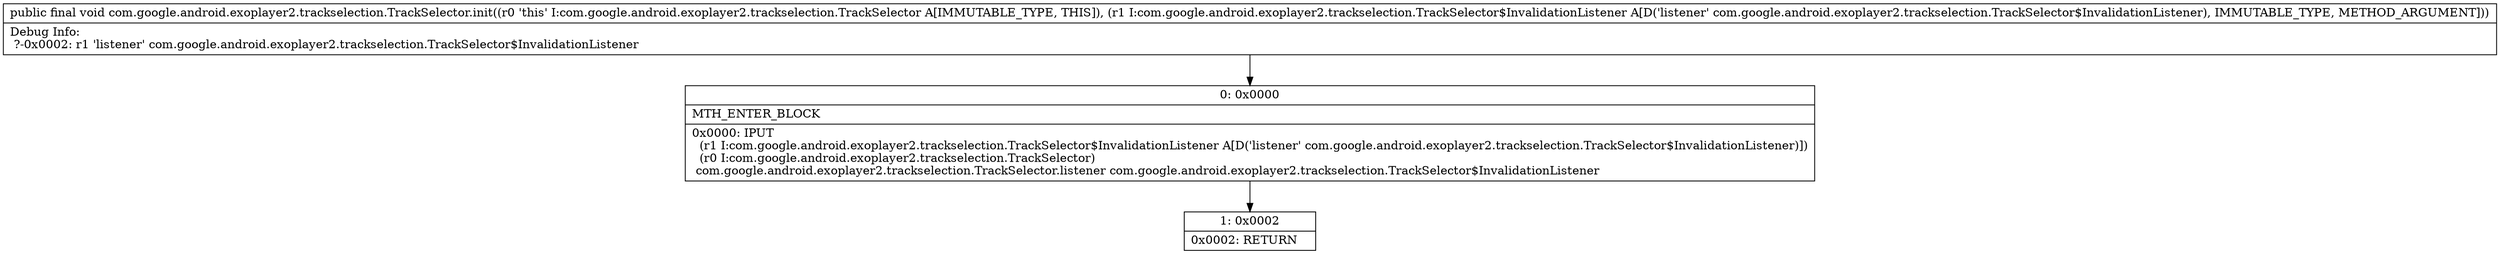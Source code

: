 digraph "CFG forcom.google.android.exoplayer2.trackselection.TrackSelector.init(Lcom\/google\/android\/exoplayer2\/trackselection\/TrackSelector$InvalidationListener;)V" {
Node_0 [shape=record,label="{0\:\ 0x0000|MTH_ENTER_BLOCK\l|0x0000: IPUT  \l  (r1 I:com.google.android.exoplayer2.trackselection.TrackSelector$InvalidationListener A[D('listener' com.google.android.exoplayer2.trackselection.TrackSelector$InvalidationListener)])\l  (r0 I:com.google.android.exoplayer2.trackselection.TrackSelector)\l com.google.android.exoplayer2.trackselection.TrackSelector.listener com.google.android.exoplayer2.trackselection.TrackSelector$InvalidationListener \l}"];
Node_1 [shape=record,label="{1\:\ 0x0002|0x0002: RETURN   \l}"];
MethodNode[shape=record,label="{public final void com.google.android.exoplayer2.trackselection.TrackSelector.init((r0 'this' I:com.google.android.exoplayer2.trackselection.TrackSelector A[IMMUTABLE_TYPE, THIS]), (r1 I:com.google.android.exoplayer2.trackselection.TrackSelector$InvalidationListener A[D('listener' com.google.android.exoplayer2.trackselection.TrackSelector$InvalidationListener), IMMUTABLE_TYPE, METHOD_ARGUMENT]))  | Debug Info:\l  ?\-0x0002: r1 'listener' com.google.android.exoplayer2.trackselection.TrackSelector$InvalidationListener\l}"];
MethodNode -> Node_0;
Node_0 -> Node_1;
}

